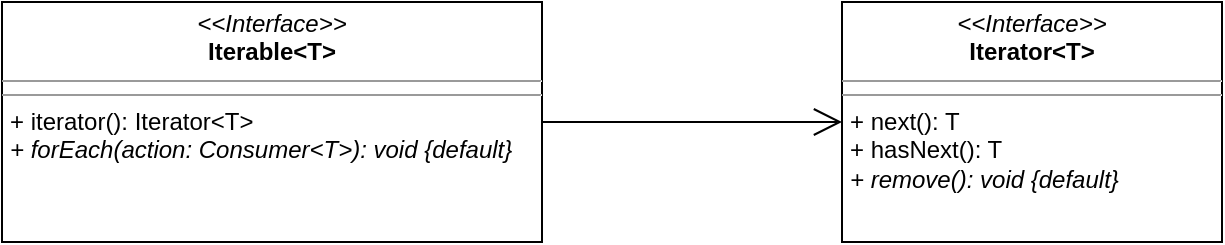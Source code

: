 <mxfile version="20.0.3" type="device"><diagram id="8pTa5KS6cl2DsTrf3NVF" name="Page-1"><mxGraphModel dx="843" dy="623" grid="1" gridSize="10" guides="1" tooltips="1" connect="1" arrows="1" fold="1" page="1" pageScale="1" pageWidth="827" pageHeight="1169" math="0" shadow="0"><root><mxCell id="0"/><mxCell id="1" parent="0"/><mxCell id="cDvt-t0cdWmUbKK8RUpj-1" value="&lt;p style=&quot;margin:0px;margin-top:4px;text-align:center;&quot;&gt;&lt;i&gt;&amp;lt;&amp;lt;Interface&amp;gt;&amp;gt;&lt;/i&gt;&lt;br&gt;&lt;b&gt;Iterator&amp;lt;T&amp;gt;&lt;/b&gt;&lt;/p&gt;&lt;hr size=&quot;1&quot;&gt;&lt;hr size=&quot;1&quot;&gt;&lt;p style=&quot;margin:0px;margin-left:4px;&quot;&gt;+ next(): T&lt;br&gt;+ hasNext(): T&lt;/p&gt;&lt;p style=&quot;margin:0px;margin-left:4px;&quot;&gt;&lt;i&gt;+ remove(): void {default}&lt;/i&gt;&lt;br&gt;&lt;/p&gt;" style="verticalAlign=top;align=left;overflow=fill;fontSize=12;fontFamily=Helvetica;html=1;" vertex="1" parent="1"><mxGeometry x="520" y="150" width="190" height="120" as="geometry"/></mxCell><mxCell id="cDvt-t0cdWmUbKK8RUpj-2" value="&lt;p style=&quot;margin:0px;margin-top:4px;text-align:center;&quot;&gt;&lt;i&gt;&amp;lt;&amp;lt;Interface&amp;gt;&amp;gt;&lt;/i&gt;&lt;br&gt;&lt;b&gt;Iterable&amp;lt;T&amp;gt;&lt;/b&gt;&lt;/p&gt;&lt;hr size=&quot;1&quot;&gt;&lt;hr size=&quot;1&quot;&gt;&lt;p style=&quot;margin:0px;margin-left:4px;&quot;&gt;+ iterator(): Iterator&amp;lt;T&amp;gt;&lt;br&gt;&lt;i&gt;+ forEach(action: Consumer&amp;lt;T&amp;gt;): void {default}&lt;/i&gt;&lt;br&gt;&lt;/p&gt;" style="verticalAlign=top;align=left;overflow=fill;fontSize=12;fontFamily=Helvetica;html=1;" vertex="1" parent="1"><mxGeometry x="100" y="150" width="270" height="120" as="geometry"/></mxCell><mxCell id="cDvt-t0cdWmUbKK8RUpj-5" value="" style="endArrow=open;endFill=1;endSize=12;html=1;rounded=0;exitX=1;exitY=0.5;exitDx=0;exitDy=0;entryX=0;entryY=0.5;entryDx=0;entryDy=0;" edge="1" parent="1" source="cDvt-t0cdWmUbKK8RUpj-2" target="cDvt-t0cdWmUbKK8RUpj-1"><mxGeometry width="160" relative="1" as="geometry"><mxPoint x="370" y="320" as="sourcePoint"/><mxPoint x="530" y="320" as="targetPoint"/></mxGeometry></mxCell></root></mxGraphModel></diagram></mxfile>